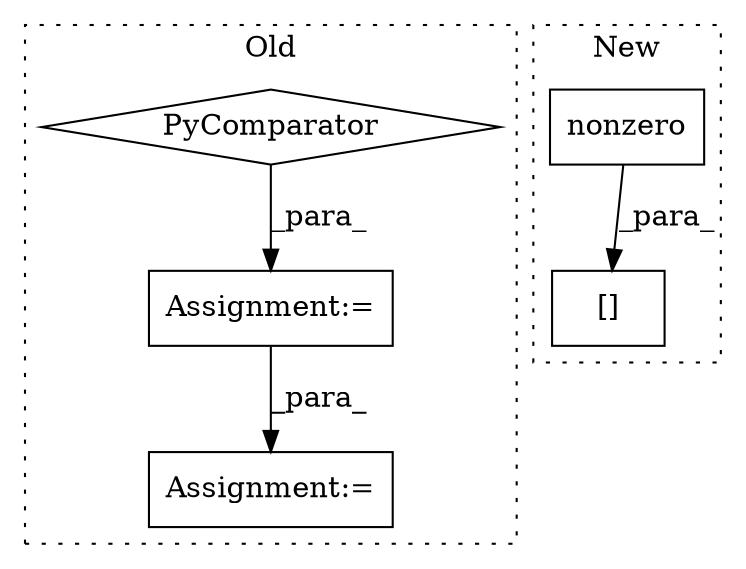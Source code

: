 digraph G {
subgraph cluster0 {
1 [label="PyComparator" a="113" s="13377" l="24" shape="diamond"];
3 [label="Assignment:=" a="7" s="13890" l="1" shape="box"];
5 [label="Assignment:=" a="7" s="13832" l="1" shape="box"];
label = "Old";
style="dotted";
}
subgraph cluster1 {
2 [label="nonzero" a="32" s="13800" l="9" shape="box"];
4 [label="[]" a="2" s="13782,13809" l="5,1" shape="box"];
label = "New";
style="dotted";
}
1 -> 5 [label="_para_"];
2 -> 4 [label="_para_"];
5 -> 3 [label="_para_"];
}